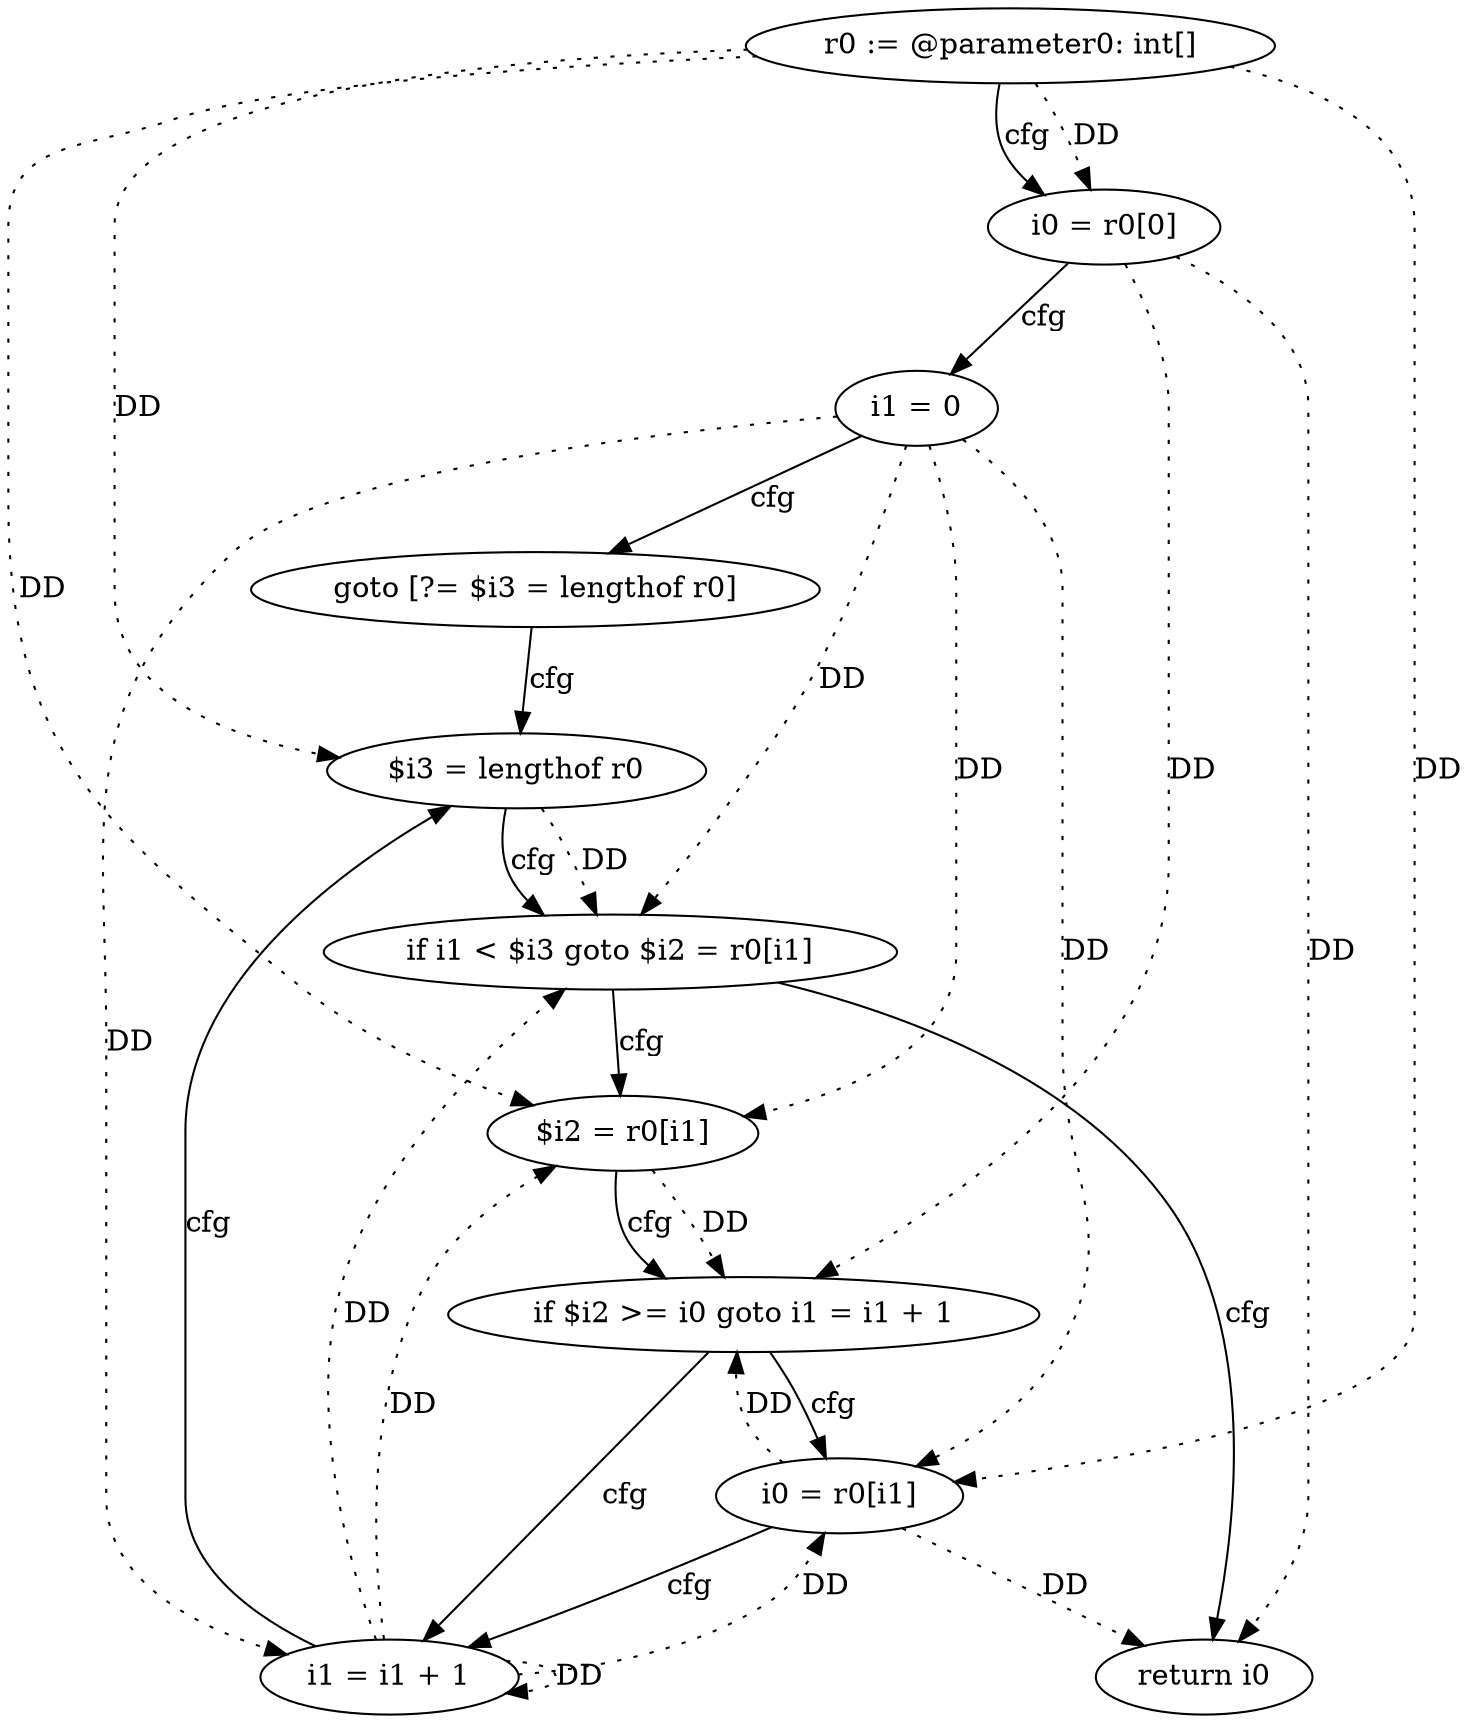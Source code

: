 digraph "find_min" {
    "0" [label="r0 := @parameter0: int[]",];
    "1" [label="i0 = r0[0]",];
    "2" [label="i1 = 0",];
    "3" [label="goto [?= $i3 = lengthof r0]",];
    "4" [label="$i2 = r0[i1]",];
    "5" [label="if $i2 >= i0 goto i1 = i1 + 1",];
    "6" [label="i0 = r0[i1]",];
    "7" [label="i1 = i1 + 1",];
    "8" [label="$i3 = lengthof r0",];
    "9" [label="if i1 < $i3 goto $i2 = r0[i1]",];
    "10" [label="return i0",];
    "0"->"1" [label="DD",style=dotted,];
    "0"->"4" [label="DD",style=dotted,];
    "0"->"6" [label="DD",style=dotted,];
    "0"->"8" [label="DD",style=dotted,];
    "1"->"5" [label="DD",style=dotted,];
    "1"->"10" [label="DD",style=dotted,];
    "2"->"4" [label="DD",style=dotted,];
    "2"->"6" [label="DD",style=dotted,];
    "2"->"7" [label="DD",style=dotted,];
    "2"->"9" [label="DD",style=dotted,];
    "4"->"5" [label="DD",style=dotted,];
    "6"->"5" [label="DD",style=dotted,];
    "6"->"10" [label="DD",style=dotted,];
    "7"->"4" [label="DD",style=dotted,];
    "7"->"6" [label="DD",style=dotted,];
    "7"->"7" [label="DD",style=dotted,];
    "7"->"9" [label="DD",style=dotted,];
    "8"->"9" [label="DD",style=dotted,];
    "0"->"1" [label="cfg",];
    "1"->"2" [label="cfg",];
    "2"->"3" [label="cfg",];
    "3"->"8" [label="cfg",];
    "4"->"5" [label="cfg",];
    "5"->"6" [label="cfg",];
    "5"->"7" [label="cfg",];
    "6"->"7" [label="cfg",];
    "7"->"8" [label="cfg",];
    "8"->"9" [label="cfg",];
    "9"->"10" [label="cfg",];
    "9"->"4" [label="cfg",];
}
